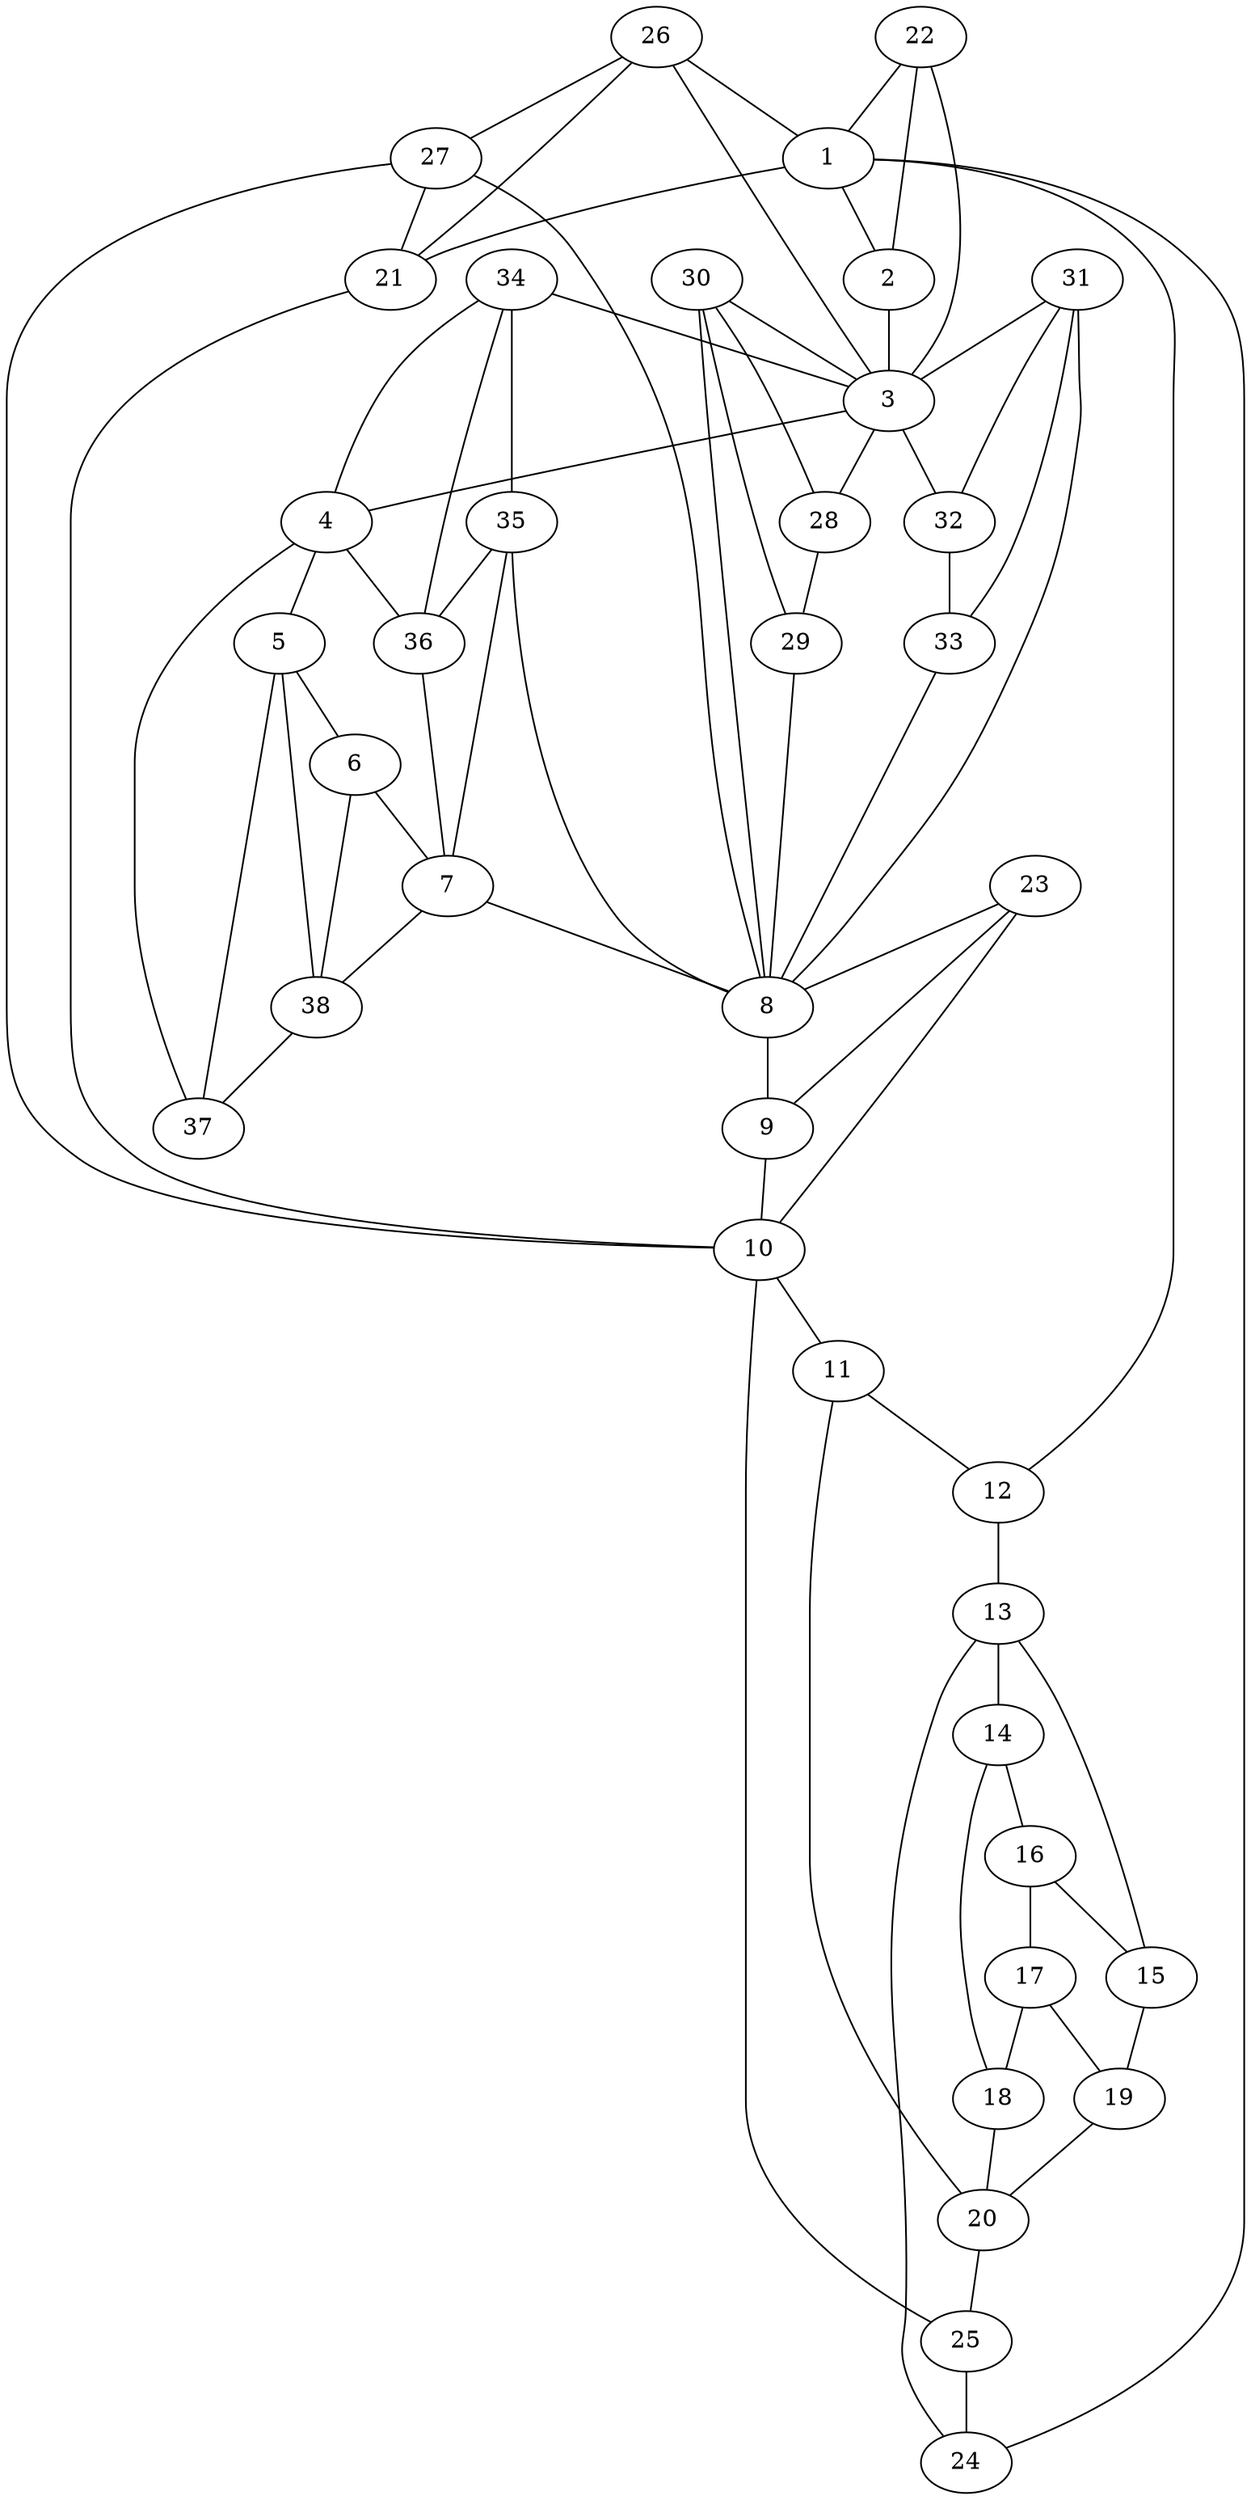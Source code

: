 graph {
1 -- 2 -- 3 -- 4 -- 5 -- 6 -- 7 -- 8 -- 9 -- 10 -- 11 -- 12 -- 1;
12 -- 13 -- 15 -- 19 -- 20 -- 11;
13 -- 14 -- 18 -- 20 -- 25 -- 24 -- 13;
1 -- 24;
22 -- { 1 2 3 };
23 -- { 8 9 10 };
10 -- 25;
14 -- 16 -- 15;
16 -- 17 -- 18;
17 -- 19;
1 -- 21 -- 10;
26 -- { 1 3 21 27 };
27 -- { 10 8 21 };
3 -- 28 -- 29 -- 8;
30 -- { 3 8 28 29 };
3 -- 32 -- 33 -- 8;
31 -- { 3 8 32 33 };
34 -- { 3 4 35 36 };
35 -- { 8 7 36 };
4 -- 36 -- 7 -- 38 -- 37 -- 4;
37 -- 5 -- 38 -- 6;
}